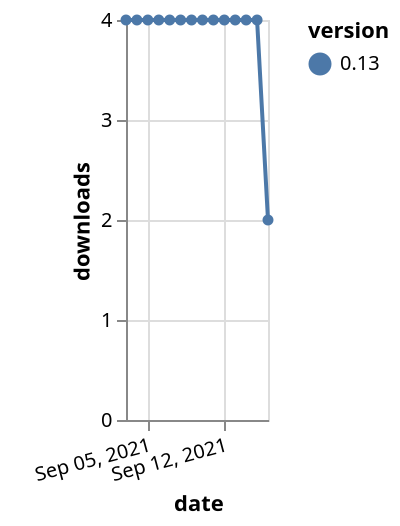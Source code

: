 {"$schema": "https://vega.github.io/schema/vega-lite/v5.json", "description": "A simple bar chart with embedded data.", "data": {"values": [{"date": "2021-09-03", "total": 4871, "delta": 4, "version": "0.13"}, {"date": "2021-09-04", "total": 4875, "delta": 4, "version": "0.13"}, {"date": "2021-09-05", "total": 4879, "delta": 4, "version": "0.13"}, {"date": "2021-09-06", "total": 4883, "delta": 4, "version": "0.13"}, {"date": "2021-09-07", "total": 4887, "delta": 4, "version": "0.13"}, {"date": "2021-09-08", "total": 4891, "delta": 4, "version": "0.13"}, {"date": "2021-09-09", "total": 4895, "delta": 4, "version": "0.13"}, {"date": "2021-09-10", "total": 4899, "delta": 4, "version": "0.13"}, {"date": "2021-09-11", "total": 4903, "delta": 4, "version": "0.13"}, {"date": "2021-09-12", "total": 4907, "delta": 4, "version": "0.13"}, {"date": "2021-09-13", "total": 4911, "delta": 4, "version": "0.13"}, {"date": "2021-09-14", "total": 4915, "delta": 4, "version": "0.13"}, {"date": "2021-09-15", "total": 4919, "delta": 4, "version": "0.13"}, {"date": "2021-09-16", "total": 4921, "delta": 2, "version": "0.13"}]}, "width": "container", "mark": {"type": "line", "point": {"filled": true}}, "encoding": {"x": {"field": "date", "type": "temporal", "timeUnit": "yearmonthdate", "title": "date", "axis": {"labelAngle": -15}}, "y": {"field": "delta", "type": "quantitative", "title": "downloads"}, "color": {"field": "version", "type": "nominal"}, "tooltip": {"field": "delta"}}}